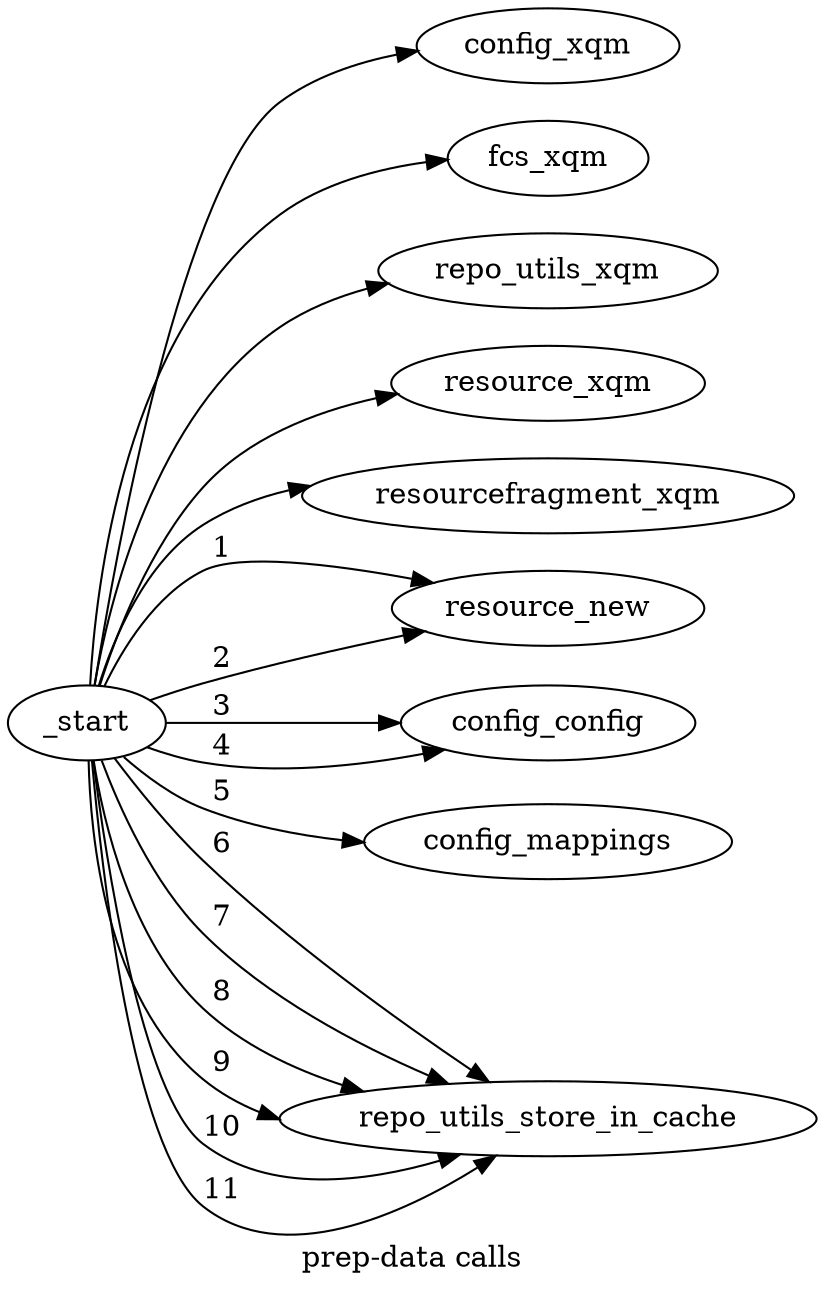  /* dot -oprep_data_calls.png -Tpng prep_data_calls.dot */ 
digraph prep_data_calls {
label="prep-data calls";
rankdir=LR;
_start -> config_xqm ;
_start -> fcs_xqm ;
_start -> repo_utils_xqm ;
_start -> resource_xqm ;
_start -> resourcefragment_xqm ;
_start -> resource_new [label= 1 ];
_start -> resource_new [label= 2 ];
_start -> config_config [label= 3 ];
_start -> config_config [label= 4 ];
_start -> config_mappings [label= 5 ];
_start -> repo_utils_store_in_cache [label= 6 ];
_start -> repo_utils_store_in_cache [label= 7 ];
_start -> repo_utils_store_in_cache [label= 8 ];
_start -> repo_utils_store_in_cache [label= 9 ];
_start -> repo_utils_store_in_cache [label= 10 ];
_start -> repo_utils_store_in_cache [label= 11 ];
}
